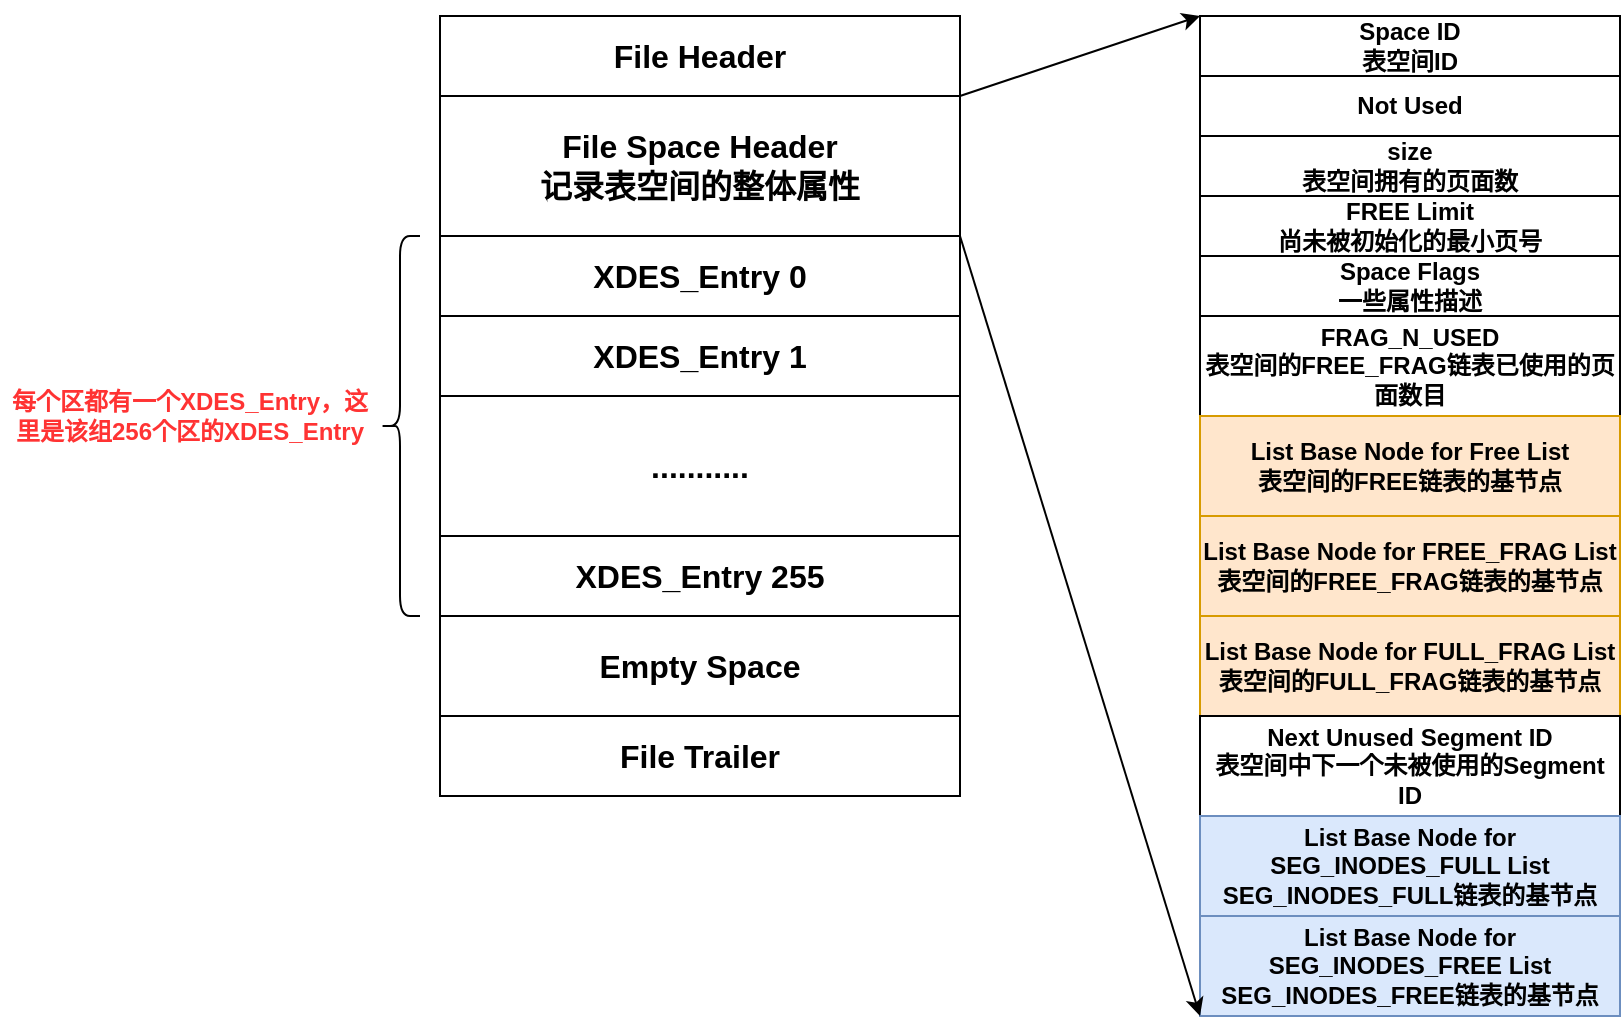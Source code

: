 <mxfile version="15.2.7" type="device"><diagram id="VDsQwjxX7-j7OVemrSB8" name="第 1 页"><mxGraphModel dx="1177" dy="599" grid="1" gridSize="10" guides="1" tooltips="1" connect="1" arrows="1" fold="1" page="1" pageScale="1" pageWidth="827" pageHeight="1169" math="0" shadow="0"><root><mxCell id="0"/><mxCell id="1" parent="0"/><mxCell id="tXGYE2vllrHmMcWfu0ki-1" value="&lt;b style=&quot;font-size: 16px&quot;&gt;File Header&lt;br&gt;&lt;/b&gt;" style="rounded=0;whiteSpace=wrap;html=1;" vertex="1" parent="1"><mxGeometry x="200" y="70" width="260" height="40" as="geometry"/></mxCell><mxCell id="tXGYE2vllrHmMcWfu0ki-2" value="&lt;b style=&quot;font-size: 16px&quot;&gt;File Space Header&lt;br&gt;记录表空间的整体属性&lt;br&gt;&lt;/b&gt;" style="rounded=0;whiteSpace=wrap;html=1;" vertex="1" parent="1"><mxGeometry x="200" y="110" width="260" height="70" as="geometry"/></mxCell><mxCell id="tXGYE2vllrHmMcWfu0ki-3" value="&lt;b style=&quot;font-size: 16px&quot;&gt;XDES_Entry 0&lt;br&gt;&lt;/b&gt;" style="rounded=0;whiteSpace=wrap;html=1;" vertex="1" parent="1"><mxGeometry x="200" y="180" width="260" height="40" as="geometry"/></mxCell><mxCell id="tXGYE2vllrHmMcWfu0ki-4" value="&lt;b style=&quot;font-size: 16px&quot;&gt;XDES_Entry 1&lt;br&gt;&lt;/b&gt;" style="rounded=0;whiteSpace=wrap;html=1;" vertex="1" parent="1"><mxGeometry x="200" y="220" width="260" height="40" as="geometry"/></mxCell><mxCell id="tXGYE2vllrHmMcWfu0ki-5" value="&lt;b style=&quot;font-size: 16px&quot;&gt;XDES_Entry 255&lt;br&gt;&lt;/b&gt;" style="rounded=0;whiteSpace=wrap;html=1;" vertex="1" parent="1"><mxGeometry x="200" y="330" width="260" height="40" as="geometry"/></mxCell><mxCell id="tXGYE2vllrHmMcWfu0ki-6" value="&lt;b style=&quot;font-size: 16px&quot;&gt;...........&lt;br&gt;&lt;/b&gt;" style="rounded=0;whiteSpace=wrap;html=1;" vertex="1" parent="1"><mxGeometry x="200" y="260" width="260" height="70" as="geometry"/></mxCell><mxCell id="tXGYE2vllrHmMcWfu0ki-8" value="&lt;b&gt;&lt;font color=&quot;#ff3333&quot;&gt;每个区都有一个XDES_Entry，这里是该组256个区的XDES_Entry&lt;/font&gt;&lt;/b&gt;" style="text;html=1;strokeColor=none;fillColor=none;align=center;verticalAlign=middle;whiteSpace=wrap;rounded=0;" vertex="1" parent="1"><mxGeometry x="-20" y="260" width="190" height="20" as="geometry"/></mxCell><mxCell id="tXGYE2vllrHmMcWfu0ki-9" value="&lt;b style=&quot;font-size: 16px&quot;&gt;Empty Space&lt;br&gt;&lt;/b&gt;" style="rounded=0;whiteSpace=wrap;html=1;" vertex="1" parent="1"><mxGeometry x="200" y="370" width="260" height="50" as="geometry"/></mxCell><mxCell id="tXGYE2vllrHmMcWfu0ki-10" value="&lt;b style=&quot;font-size: 16px&quot;&gt;File Trailer&lt;br&gt;&lt;/b&gt;" style="rounded=0;whiteSpace=wrap;html=1;" vertex="1" parent="1"><mxGeometry x="200" y="420" width="260" height="40" as="geometry"/></mxCell><mxCell id="tXGYE2vllrHmMcWfu0ki-11" value="" style="shape=curlyBracket;whiteSpace=wrap;html=1;rounded=1;" vertex="1" parent="1"><mxGeometry x="170" y="180" width="20" height="190" as="geometry"/></mxCell><mxCell id="tXGYE2vllrHmMcWfu0ki-12" value="&lt;b&gt;Space ID&lt;br&gt;表空间ID&lt;br&gt;&lt;/b&gt;" style="rounded=0;whiteSpace=wrap;html=1;" vertex="1" parent="1"><mxGeometry x="580" y="70" width="210" height="30" as="geometry"/></mxCell><mxCell id="tXGYE2vllrHmMcWfu0ki-13" value="&lt;b&gt;Not Used&lt;br&gt;&lt;/b&gt;" style="rounded=0;whiteSpace=wrap;html=1;" vertex="1" parent="1"><mxGeometry x="580" y="100" width="210" height="30" as="geometry"/></mxCell><mxCell id="tXGYE2vllrHmMcWfu0ki-14" value="&lt;b&gt;size&lt;br&gt;表空间拥有的页面数&lt;br&gt;&lt;/b&gt;" style="rounded=0;whiteSpace=wrap;html=1;" vertex="1" parent="1"><mxGeometry x="580" y="130" width="210" height="30" as="geometry"/></mxCell><mxCell id="tXGYE2vllrHmMcWfu0ki-15" value="&lt;b&gt;FREE Limit&lt;br&gt;尚未被初始化的最小页号&lt;br&gt;&lt;/b&gt;" style="rounded=0;whiteSpace=wrap;html=1;" vertex="1" parent="1"><mxGeometry x="580" y="160" width="210" height="30" as="geometry"/></mxCell><mxCell id="tXGYE2vllrHmMcWfu0ki-16" value="&lt;b&gt;Space Flags&lt;br&gt;一些属性描述&lt;br&gt;&lt;/b&gt;" style="rounded=0;whiteSpace=wrap;html=1;" vertex="1" parent="1"><mxGeometry x="580" y="190" width="210" height="30" as="geometry"/></mxCell><mxCell id="tXGYE2vllrHmMcWfu0ki-17" value="&lt;b&gt;FRAG_N_USED&lt;br&gt;表空间的FREE_FRAG链表已使用的页面数目&lt;br&gt;&lt;/b&gt;" style="rounded=0;whiteSpace=wrap;html=1;" vertex="1" parent="1"><mxGeometry x="580" y="220" width="210" height="50" as="geometry"/></mxCell><mxCell id="tXGYE2vllrHmMcWfu0ki-18" value="&lt;b&gt;List Base Node for Free List&lt;br&gt;表空间的FREE链表的基节点&lt;br&gt;&lt;/b&gt;" style="rounded=0;whiteSpace=wrap;html=1;fillColor=#ffe6cc;strokeColor=#d79b00;" vertex="1" parent="1"><mxGeometry x="580" y="270" width="210" height="50" as="geometry"/></mxCell><mxCell id="tXGYE2vllrHmMcWfu0ki-19" value="&lt;b&gt;List Base Node for FREE_FRAG List&lt;br&gt;表空间的&lt;/b&gt;&lt;b&gt;FREE_FRAG&lt;/b&gt;&lt;b&gt;链表的基节点&lt;br&gt;&lt;/b&gt;" style="rounded=0;whiteSpace=wrap;html=1;fillColor=#ffe6cc;strokeColor=#d79b00;" vertex="1" parent="1"><mxGeometry x="580" y="320" width="210" height="50" as="geometry"/></mxCell><mxCell id="tXGYE2vllrHmMcWfu0ki-21" value="&lt;b&gt;List Base Node for FULL_FRAG List&lt;br&gt;表空间的&lt;/b&gt;&lt;b&gt;FULL_FRAG&lt;/b&gt;&lt;b&gt;链表的基节点&lt;br&gt;&lt;/b&gt;" style="rounded=0;whiteSpace=wrap;html=1;fillColor=#ffe6cc;strokeColor=#d79b00;" vertex="1" parent="1"><mxGeometry x="580" y="370" width="210" height="50" as="geometry"/></mxCell><mxCell id="tXGYE2vllrHmMcWfu0ki-22" value="&lt;b&gt;Next Unused Segment ID&lt;br&gt;表空间中下一个未被使用的Segment ID&lt;br&gt;&lt;/b&gt;" style="rounded=0;whiteSpace=wrap;html=1;" vertex="1" parent="1"><mxGeometry x="580" y="420" width="210" height="50" as="geometry"/></mxCell><mxCell id="tXGYE2vllrHmMcWfu0ki-23" value="&lt;b&gt;List Base Node for SEG_INODES_FULL List&lt;br&gt;&lt;/b&gt;&lt;b&gt;SEG_INODES_FULL链表的基节点&lt;br&gt;&lt;/b&gt;" style="rounded=0;whiteSpace=wrap;html=1;fillColor=#dae8fc;strokeColor=#6c8ebf;" vertex="1" parent="1"><mxGeometry x="580" y="470" width="210" height="50" as="geometry"/></mxCell><mxCell id="tXGYE2vllrHmMcWfu0ki-24" value="&lt;b&gt;List Base Node for SEG_INODES_FREE List&lt;br&gt;&lt;/b&gt;&lt;b&gt;SEG_INODES_FREE链表的基节点&lt;br&gt;&lt;/b&gt;" style="rounded=0;whiteSpace=wrap;html=1;fillColor=#dae8fc;strokeColor=#6c8ebf;" vertex="1" parent="1"><mxGeometry x="580" y="520" width="210" height="50" as="geometry"/></mxCell><mxCell id="tXGYE2vllrHmMcWfu0ki-26" value="" style="endArrow=classic;html=1;exitX=1;exitY=0;exitDx=0;exitDy=0;entryX=0;entryY=0;entryDx=0;entryDy=0;entryPerimeter=0;" edge="1" parent="1" source="tXGYE2vllrHmMcWfu0ki-2" target="tXGYE2vllrHmMcWfu0ki-12"><mxGeometry width="50" height="50" relative="1" as="geometry"><mxPoint x="470" y="130" as="sourcePoint"/><mxPoint x="520" y="80" as="targetPoint"/></mxGeometry></mxCell><mxCell id="tXGYE2vllrHmMcWfu0ki-27" value="" style="endArrow=classic;html=1;exitX=1;exitY=0;exitDx=0;exitDy=0;entryX=0;entryY=1;entryDx=0;entryDy=0;" edge="1" parent="1" source="tXGYE2vllrHmMcWfu0ki-3" target="tXGYE2vllrHmMcWfu0ki-24"><mxGeometry width="50" height="50" relative="1" as="geometry"><mxPoint x="510" y="170" as="sourcePoint"/><mxPoint x="560" y="120" as="targetPoint"/></mxGeometry></mxCell></root></mxGraphModel></diagram></mxfile>